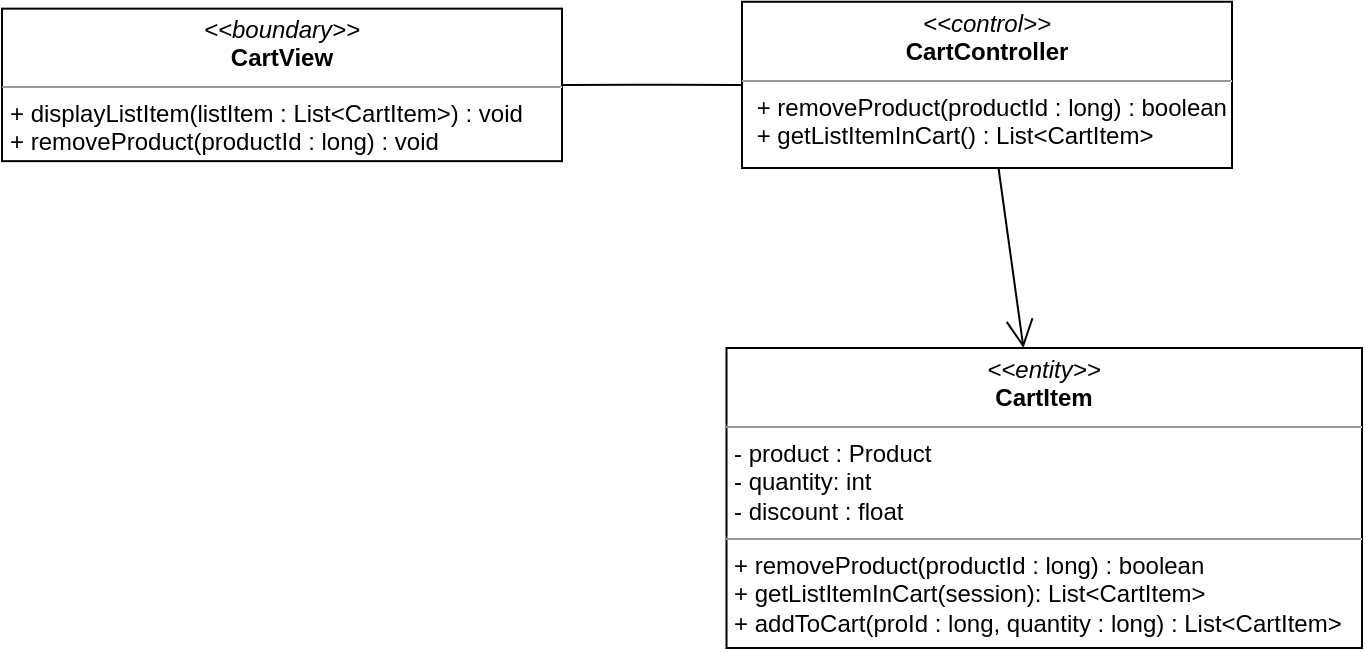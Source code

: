 <mxfile version="14.7.3" type="device"><diagram id="C5RBs43oDa-KdzZeNtuy" name="Page-1"><mxGraphModel dx="1108" dy="425" grid="1" gridSize="10" guides="1" tooltips="1" connect="1" arrows="1" fold="1" page="1" pageScale="1" pageWidth="827" pageHeight="1169" math="0" shadow="0"><root><mxCell id="WIyWlLk6GJQsqaUBKTNV-0"/><mxCell id="WIyWlLk6GJQsqaUBKTNV-1" parent="WIyWlLk6GJQsqaUBKTNV-0"/><mxCell id="XG8xUyeFuRRpgrpH0XOZ-0" value="&lt;p style=&quot;margin: 0px ; margin-top: 4px ; text-align: center&quot;&gt;&lt;i&gt;&amp;lt;&amp;lt;boundary&amp;gt;&amp;gt;&lt;/i&gt;&lt;br&gt;&lt;b&gt;CartView&lt;/b&gt;&lt;/p&gt;&lt;hr size=&quot;1&quot;&gt;&lt;p style=&quot;margin: 0px ; margin-left: 4px&quot;&gt;&lt;span&gt;+ displayListItem(listItem : List&amp;lt;CartItem&amp;gt;) : void&amp;nbsp;&lt;/span&gt;&lt;/p&gt;&lt;p style=&quot;margin: 0px ; margin-left: 4px&quot;&gt;&lt;span&gt;+ removeProduct(productId : long) : void&lt;br&gt;&lt;/span&gt;&lt;/p&gt;" style="verticalAlign=top;align=left;overflow=fill;fontSize=12;fontFamily=Helvetica;html=1;" parent="WIyWlLk6GJQsqaUBKTNV-1" vertex="1"><mxGeometry x="60" y="80.32" width="280" height="76.25" as="geometry"/></mxCell><mxCell id="XG8xUyeFuRRpgrpH0XOZ-1" value="" style="endArrow=none;html=1;edgeStyle=orthogonalEdgeStyle;exitX=1;exitY=0.5;exitDx=0;exitDy=0;" parent="WIyWlLk6GJQsqaUBKTNV-1" source="XG8xUyeFuRRpgrpH0XOZ-0" target="A_pbn7vDD7cQfCrQ7ZFP-0" edge="1"><mxGeometry relative="1" as="geometry"><mxPoint x="320" y="200" as="sourcePoint"/><mxPoint x="370" y="192.5" as="targetPoint"/></mxGeometry></mxCell><mxCell id="A_pbn7vDD7cQfCrQ7ZFP-0" value="&lt;p style=&quot;margin: 0px ; margin-top: 4px ; text-align: center&quot;&gt;&lt;i&gt;&amp;lt;&amp;lt;control&amp;gt;&amp;gt;&lt;/i&gt;&lt;br&gt;&lt;b&gt;CartController&lt;/b&gt;&lt;/p&gt;&lt;hr size=&quot;1&quot;&gt;&lt;p style=&quot;margin: 0px ; margin-left: 4px&quot;&gt;&lt;span&gt;&amp;nbsp;+ removeProduct(productId : long) : boolean&lt;/span&gt;&lt;/p&gt;&lt;p style=&quot;margin: 0px ; margin-left: 4px&quot;&gt;&amp;nbsp;+ getListItemInCart() : List&amp;lt;CartItem&amp;gt;&lt;/p&gt;" style="verticalAlign=top;align=left;overflow=fill;fontSize=12;fontFamily=Helvetica;html=1;" parent="WIyWlLk6GJQsqaUBKTNV-1" vertex="1"><mxGeometry x="430" y="76.88" width="245" height="83.12" as="geometry"/></mxCell><mxCell id="A_pbn7vDD7cQfCrQ7ZFP-1" value="&lt;p style=&quot;margin: 0px ; margin-top: 4px ; text-align: center&quot;&gt;&lt;i&gt;&amp;lt;&amp;lt;entity&amp;gt;&amp;gt;&lt;/i&gt;&lt;br&gt;&lt;b&gt;CartItem&lt;/b&gt;&lt;/p&gt;&lt;hr size=&quot;1&quot;&gt;&lt;p style=&quot;margin: 0px ; margin-left: 4px&quot;&gt;- product : Product&lt;/p&gt;&lt;p style=&quot;margin: 0px ; margin-left: 4px&quot;&gt;- quantity: int&lt;br&gt;- discount : float&lt;/p&gt;&lt;hr size=&quot;1&quot;&gt;&lt;p style=&quot;margin: 0px 0px 0px 4px&quot;&gt;+ removeProduct(productId : long) : boolean&lt;/p&gt;&lt;p style=&quot;margin: 0px 0px 0px 4px&quot;&gt;+ getListItemInCart(session): List&amp;lt;CartItem&amp;gt;&lt;/p&gt;&lt;p style=&quot;margin: 0px 0px 0px 4px&quot;&gt;+ addToCart(proId : long, quantity : long) : List&amp;lt;CartItem&amp;gt;&lt;/p&gt;" style="verticalAlign=top;align=left;overflow=fill;fontSize=12;fontFamily=Helvetica;html=1;" parent="WIyWlLk6GJQsqaUBKTNV-1" vertex="1"><mxGeometry x="422.25" y="250" width="317.75" height="150" as="geometry"/></mxCell><mxCell id="A_pbn7vDD7cQfCrQ7ZFP-4" value="" style="endArrow=open;endFill=1;endSize=12;html=1;" parent="WIyWlLk6GJQsqaUBKTNV-1" source="A_pbn7vDD7cQfCrQ7ZFP-0" target="A_pbn7vDD7cQfCrQ7ZFP-1" edge="1"><mxGeometry width="160" relative="1" as="geometry"><mxPoint x="650" y="270" as="sourcePoint"/><mxPoint x="810" y="270" as="targetPoint"/></mxGeometry></mxCell></root></mxGraphModel></diagram></mxfile>